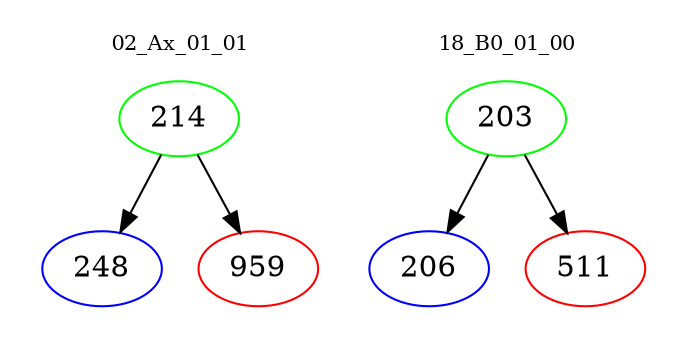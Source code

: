 digraph{
subgraph cluster_0 {
color = white
label = "02_Ax_01_01";
fontsize=10;
T0_214 [label="214", color="green"]
T0_214 -> T0_248 [color="black"]
T0_248 [label="248", color="blue"]
T0_214 -> T0_959 [color="black"]
T0_959 [label="959", color="red"]
}
subgraph cluster_1 {
color = white
label = "18_B0_01_00";
fontsize=10;
T1_203 [label="203", color="green"]
T1_203 -> T1_206 [color="black"]
T1_206 [label="206", color="blue"]
T1_203 -> T1_511 [color="black"]
T1_511 [label="511", color="red"]
}
}
